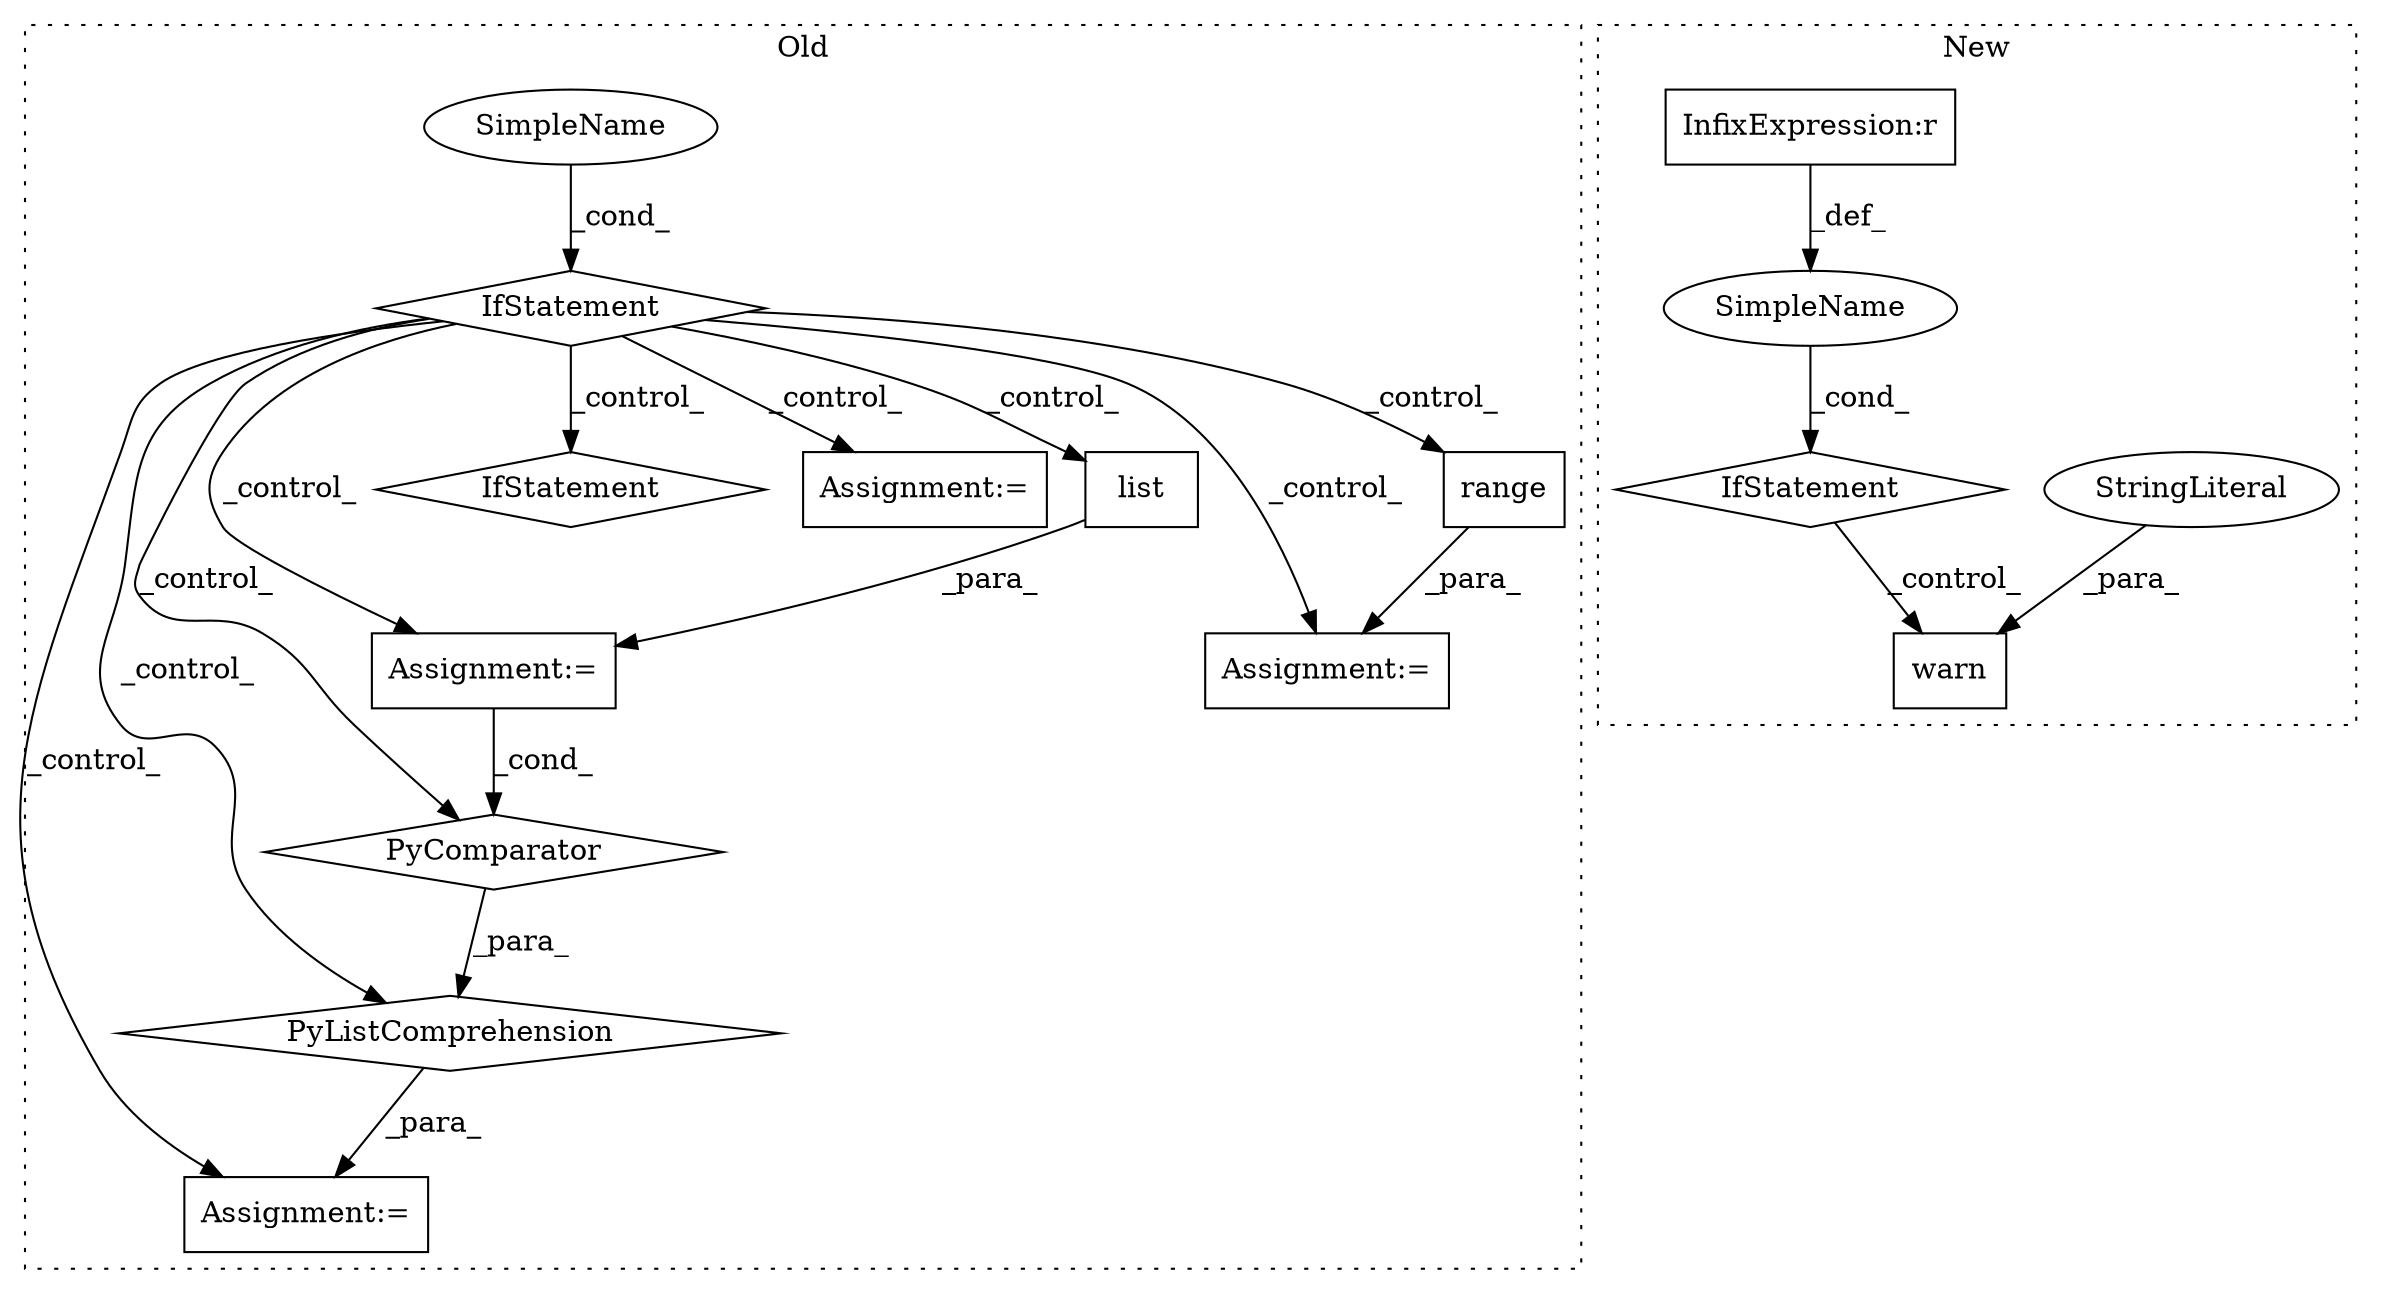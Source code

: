 digraph G {
subgraph cluster0 {
1 [label="PyComparator" a="113" s="3500" l="55" shape="diamond"];
3 [label="Assignment:=" a="7" s="3500" l="55" shape="box"];
5 [label="Assignment:=" a="7" s="3410" l="16" shape="box"];
6 [label="PyListComprehension" a="109" s="3426" l="137" shape="diamond"];
7 [label="SimpleName" a="42" s="" l="" shape="ellipse"];
8 [label="IfStatement" a="25" s="3729" l="29" shape="diamond"];
9 [label="Assignment:=" a="7" s="3326" l="1" shape="box"];
10 [label="range" a="32" s="3736,3748" l="6,1" shape="box"];
11 [label="IfStatement" a="25" s="3261,3279" l="4,2" shape="diamond"];
12 [label="list" a="32" s="3528,3538" l="5,1" shape="box"];
13 [label="Assignment:=" a="7" s="3729" l="29" shape="box"];
label = "Old";
style="dotted";
}
subgraph cluster1 {
2 [label="warn" a="32" s="2234,2309" l="5,1" shape="box"];
4 [label="StringLiteral" a="45" s="2239" l="70" shape="ellipse"];
14 [label="IfStatement" a="25" s="2204,2222" l="4,2" shape="diamond"];
15 [label="SimpleName" a="42" s="" l="" shape="ellipse"];
16 [label="InfixExpression:r" a="27" s="2217" l="4" shape="box"];
label = "New";
style="dotted";
}
1 -> 6 [label="_para_"];
3 -> 1 [label="_cond_"];
4 -> 2 [label="_para_"];
6 -> 5 [label="_para_"];
7 -> 11 [label="_cond_"];
10 -> 13 [label="_para_"];
11 -> 8 [label="_control_"];
11 -> 5 [label="_control_"];
11 -> 13 [label="_control_"];
11 -> 10 [label="_control_"];
11 -> 12 [label="_control_"];
11 -> 6 [label="_control_"];
11 -> 9 [label="_control_"];
11 -> 3 [label="_control_"];
11 -> 1 [label="_control_"];
12 -> 3 [label="_para_"];
14 -> 2 [label="_control_"];
15 -> 14 [label="_cond_"];
16 -> 15 [label="_def_"];
}